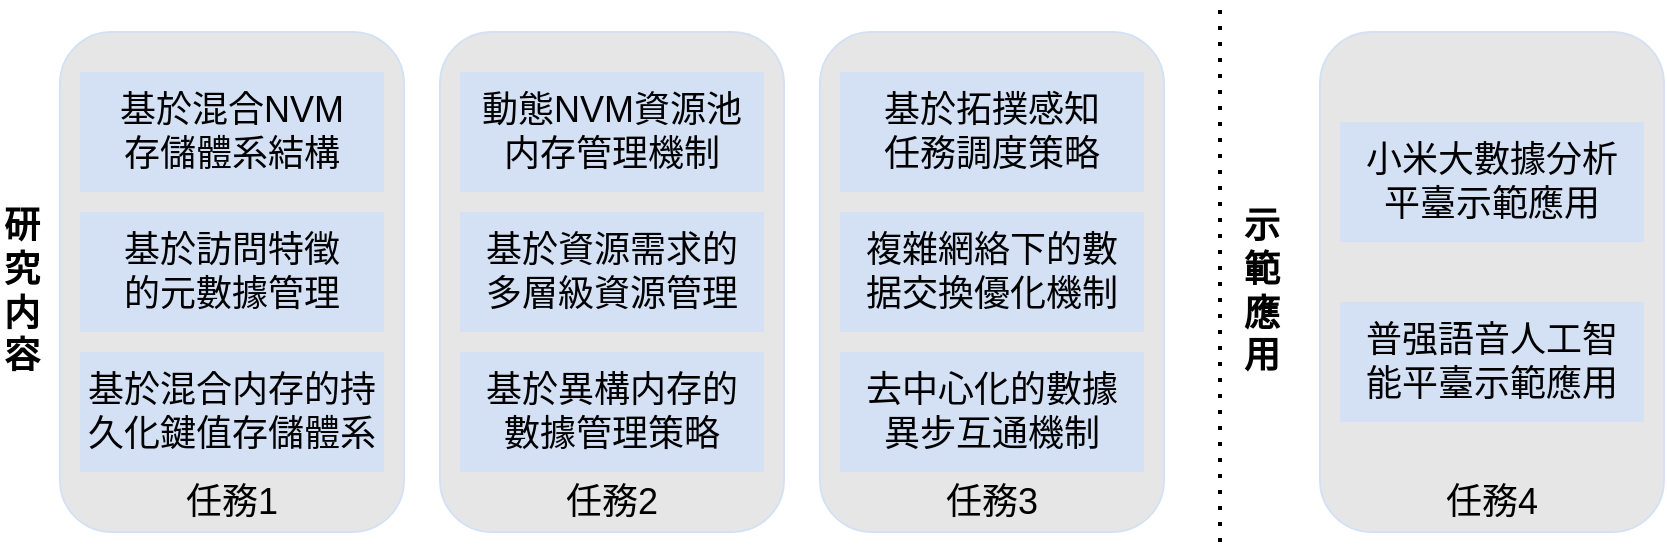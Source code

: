 <mxfile version="21.2.9" type="github">
  <diagram name="第 1 页" id="e-lQawShEirIrgViacKF">
    <mxGraphModel dx="1683" dy="963" grid="1" gridSize="10" guides="1" tooltips="1" connect="1" arrows="1" fold="1" page="1" pageScale="1" pageWidth="827" pageHeight="1169" math="0" shadow="0">
      <root>
        <mxCell id="0" />
        <mxCell id="1" parent="0" />
        <mxCell id="YzruUkDzQWSCz7ta_xwU-1" value="" style="rounded=1;whiteSpace=wrap;html=1;strokeColor=#D4E1F5;fillColor=#E6E6E6;" vertex="1" parent="1">
          <mxGeometry x="110" y="465" width="172" height="250" as="geometry" />
        </mxCell>
        <mxCell id="YzruUkDzQWSCz7ta_xwU-4" value="&lt;font style=&quot;font-size: 18px;&quot;&gt;任務1&lt;/font&gt;" style="text;html=1;strokeColor=none;fillColor=none;align=center;verticalAlign=middle;whiteSpace=wrap;rounded=0;" vertex="1" parent="1">
          <mxGeometry x="166" y="685" width="60" height="30" as="geometry" />
        </mxCell>
        <mxCell id="YzruUkDzQWSCz7ta_xwU-7" value="&lt;span style=&quot;font-size: 18px;&quot;&gt;基於混合NVM&lt;br&gt;存儲體系結構&lt;br&gt;&lt;/span&gt;" style="rounded=0;whiteSpace=wrap;html=1;fillColor=#D4E1F5;strokeColor=none;" vertex="1" parent="1">
          <mxGeometry x="120" y="485" width="152" height="60" as="geometry" />
        </mxCell>
        <mxCell id="YzruUkDzQWSCz7ta_xwU-32" value="&lt;font style=&quot;font-size: 18px;&quot;&gt;&lt;b&gt;研究内容&lt;/b&gt;&lt;/font&gt;" style="text;html=1;strokeColor=none;fillColor=none;align=center;verticalAlign=middle;whiteSpace=wrap;rounded=0;" vertex="1" parent="1">
          <mxGeometry x="80" y="580" width="22" height="30" as="geometry" />
        </mxCell>
        <mxCell id="YzruUkDzQWSCz7ta_xwU-36" value="&lt;font style=&quot;font-size: 18px;&quot;&gt;基於訪問特徵&lt;br style=&quot;border-color: var(--border-color);&quot;&gt;的元數據管理&lt;/font&gt;" style="rounded=0;whiteSpace=wrap;html=1;fillColor=#D4E1F5;strokeColor=none;" vertex="1" parent="1">
          <mxGeometry x="120" y="555" width="152" height="60" as="geometry" />
        </mxCell>
        <mxCell id="YzruUkDzQWSCz7ta_xwU-37" value="&lt;font style=&quot;font-size: 18px;&quot;&gt;基於混合内存的持久化鍵值存儲體系&lt;/font&gt;" style="rounded=0;whiteSpace=wrap;html=1;fillColor=#D4E1F5;strokeColor=none;" vertex="1" parent="1">
          <mxGeometry x="120" y="625" width="152" height="60" as="geometry" />
        </mxCell>
        <mxCell id="YzruUkDzQWSCz7ta_xwU-38" value="" style="rounded=1;whiteSpace=wrap;html=1;strokeColor=#D4E1F5;fillColor=#E6E6E6;" vertex="1" parent="1">
          <mxGeometry x="300" y="465" width="172" height="250" as="geometry" />
        </mxCell>
        <mxCell id="YzruUkDzQWSCz7ta_xwU-39" value="&lt;font style=&quot;font-size: 18px;&quot;&gt;任務2&lt;/font&gt;" style="text;html=1;strokeColor=none;fillColor=none;align=center;verticalAlign=middle;whiteSpace=wrap;rounded=0;" vertex="1" parent="1">
          <mxGeometry x="356" y="685" width="60" height="30" as="geometry" />
        </mxCell>
        <mxCell id="YzruUkDzQWSCz7ta_xwU-40" value="&lt;font style=&quot;font-size: 18px;&quot;&gt;動態NVM資源池&lt;br style=&quot;border-color: var(--border-color);&quot;&gt;内存管理機制&lt;/font&gt;&lt;span style=&quot;font-size: 18px;&quot;&gt;&lt;br&gt;&lt;/span&gt;" style="rounded=0;whiteSpace=wrap;html=1;fillColor=#D4E1F5;strokeColor=none;" vertex="1" parent="1">
          <mxGeometry x="310" y="485" width="152" height="60" as="geometry" />
        </mxCell>
        <mxCell id="YzruUkDzQWSCz7ta_xwU-41" value="&lt;font style=&quot;font-size: 18px;&quot;&gt;基於資源需求的&lt;br style=&quot;border-color: var(--border-color);&quot;&gt;多層級資源管理&lt;/font&gt;" style="rounded=0;whiteSpace=wrap;html=1;fillColor=#D4E1F5;strokeColor=none;" vertex="1" parent="1">
          <mxGeometry x="310" y="555" width="152" height="60" as="geometry" />
        </mxCell>
        <mxCell id="YzruUkDzQWSCz7ta_xwU-42" value="&lt;font style=&quot;font-size: 18px;&quot;&gt;基於異構内存的&lt;br style=&quot;border-color: var(--border-color);&quot;&gt;數據管理策略&lt;/font&gt;" style="rounded=0;whiteSpace=wrap;html=1;fillColor=#D4E1F5;strokeColor=none;" vertex="1" parent="1">
          <mxGeometry x="310" y="625" width="152" height="60" as="geometry" />
        </mxCell>
        <mxCell id="YzruUkDzQWSCz7ta_xwU-43" value="" style="rounded=1;whiteSpace=wrap;html=1;strokeColor=#D4E1F5;fillColor=#E6E6E6;" vertex="1" parent="1">
          <mxGeometry x="490" y="465" width="172" height="250" as="geometry" />
        </mxCell>
        <mxCell id="YzruUkDzQWSCz7ta_xwU-44" value="&lt;font style=&quot;font-size: 18px;&quot;&gt;任務3&lt;/font&gt;" style="text;html=1;strokeColor=none;fillColor=none;align=center;verticalAlign=middle;whiteSpace=wrap;rounded=0;" vertex="1" parent="1">
          <mxGeometry x="546" y="685" width="60" height="30" as="geometry" />
        </mxCell>
        <mxCell id="YzruUkDzQWSCz7ta_xwU-45" value="&lt;font style=&quot;font-size: 18px;&quot;&gt;基於拓撲感知&lt;br style=&quot;border-color: var(--border-color);&quot;&gt;任務調度策略&lt;/font&gt;&lt;span style=&quot;font-size: 18px;&quot;&gt;&lt;br&gt;&lt;/span&gt;" style="rounded=0;whiteSpace=wrap;html=1;fillColor=#D4E1F5;strokeColor=none;" vertex="1" parent="1">
          <mxGeometry x="500" y="485" width="152" height="60" as="geometry" />
        </mxCell>
        <mxCell id="YzruUkDzQWSCz7ta_xwU-46" value="&lt;font style=&quot;font-size: 18px;&quot;&gt;複雜網絡下的數&lt;br style=&quot;border-color: var(--border-color);&quot;&gt;据交換優化機制&lt;/font&gt;" style="rounded=0;whiteSpace=wrap;html=1;fillColor=#D4E1F5;strokeColor=none;" vertex="1" parent="1">
          <mxGeometry x="500" y="555" width="152" height="60" as="geometry" />
        </mxCell>
        <mxCell id="YzruUkDzQWSCz7ta_xwU-47" value="&lt;font style=&quot;font-size: 18px;&quot;&gt;去中心化的數據&lt;br style=&quot;border-color: var(--border-color);&quot;&gt;異步互通機制&lt;/font&gt;" style="rounded=0;whiteSpace=wrap;html=1;fillColor=#D4E1F5;strokeColor=none;" vertex="1" parent="1">
          <mxGeometry x="500" y="625" width="152" height="60" as="geometry" />
        </mxCell>
        <mxCell id="YzruUkDzQWSCz7ta_xwU-48" value="" style="rounded=1;whiteSpace=wrap;html=1;strokeColor=#D4E1F5;fillColor=#E6E6E6;" vertex="1" parent="1">
          <mxGeometry x="740" y="465" width="172" height="250" as="geometry" />
        </mxCell>
        <mxCell id="YzruUkDzQWSCz7ta_xwU-49" value="&lt;font style=&quot;font-size: 18px;&quot;&gt;任務4&lt;/font&gt;" style="text;html=1;strokeColor=none;fillColor=none;align=center;verticalAlign=middle;whiteSpace=wrap;rounded=0;" vertex="1" parent="1">
          <mxGeometry x="796" y="685" width="60" height="30" as="geometry" />
        </mxCell>
        <mxCell id="YzruUkDzQWSCz7ta_xwU-50" value="&lt;font style=&quot;font-size: 18px;&quot;&gt;小米大數據分析&lt;br style=&quot;border-color: var(--border-color);&quot;&gt;平臺示範應用&lt;/font&gt;&lt;span style=&quot;font-size: 18px;&quot;&gt;&lt;br&gt;&lt;/span&gt;" style="rounded=0;whiteSpace=wrap;html=1;fillColor=#D4E1F5;strokeColor=none;" vertex="1" parent="1">
          <mxGeometry x="750" y="510" width="152" height="60" as="geometry" />
        </mxCell>
        <mxCell id="YzruUkDzQWSCz7ta_xwU-52" value="&lt;font style=&quot;font-size: 18px;&quot;&gt;普强語音人工智&lt;br style=&quot;border-color: var(--border-color);&quot;&gt;能平臺示範應用&lt;/font&gt;" style="rounded=0;whiteSpace=wrap;html=1;fillColor=#D4E1F5;strokeColor=none;" vertex="1" parent="1">
          <mxGeometry x="750" y="600" width="152" height="60" as="geometry" />
        </mxCell>
        <mxCell id="YzruUkDzQWSCz7ta_xwU-53" value="" style="endArrow=none;dashed=1;html=1;dashPattern=1 3;strokeWidth=2;rounded=0;" edge="1" parent="1">
          <mxGeometry width="50" height="50" relative="1" as="geometry">
            <mxPoint x="690" y="720" as="sourcePoint" />
            <mxPoint x="690" y="450" as="targetPoint" />
          </mxGeometry>
        </mxCell>
        <mxCell id="YzruUkDzQWSCz7ta_xwU-54" value="&lt;font style=&quot;font-size: 18px;&quot;&gt;&lt;b&gt;示範應用&lt;/b&gt;&lt;/font&gt;" style="text;html=1;strokeColor=none;fillColor=none;align=center;verticalAlign=middle;whiteSpace=wrap;rounded=0;" vertex="1" parent="1">
          <mxGeometry x="700" y="580" width="22" height="30" as="geometry" />
        </mxCell>
      </root>
    </mxGraphModel>
  </diagram>
</mxfile>
